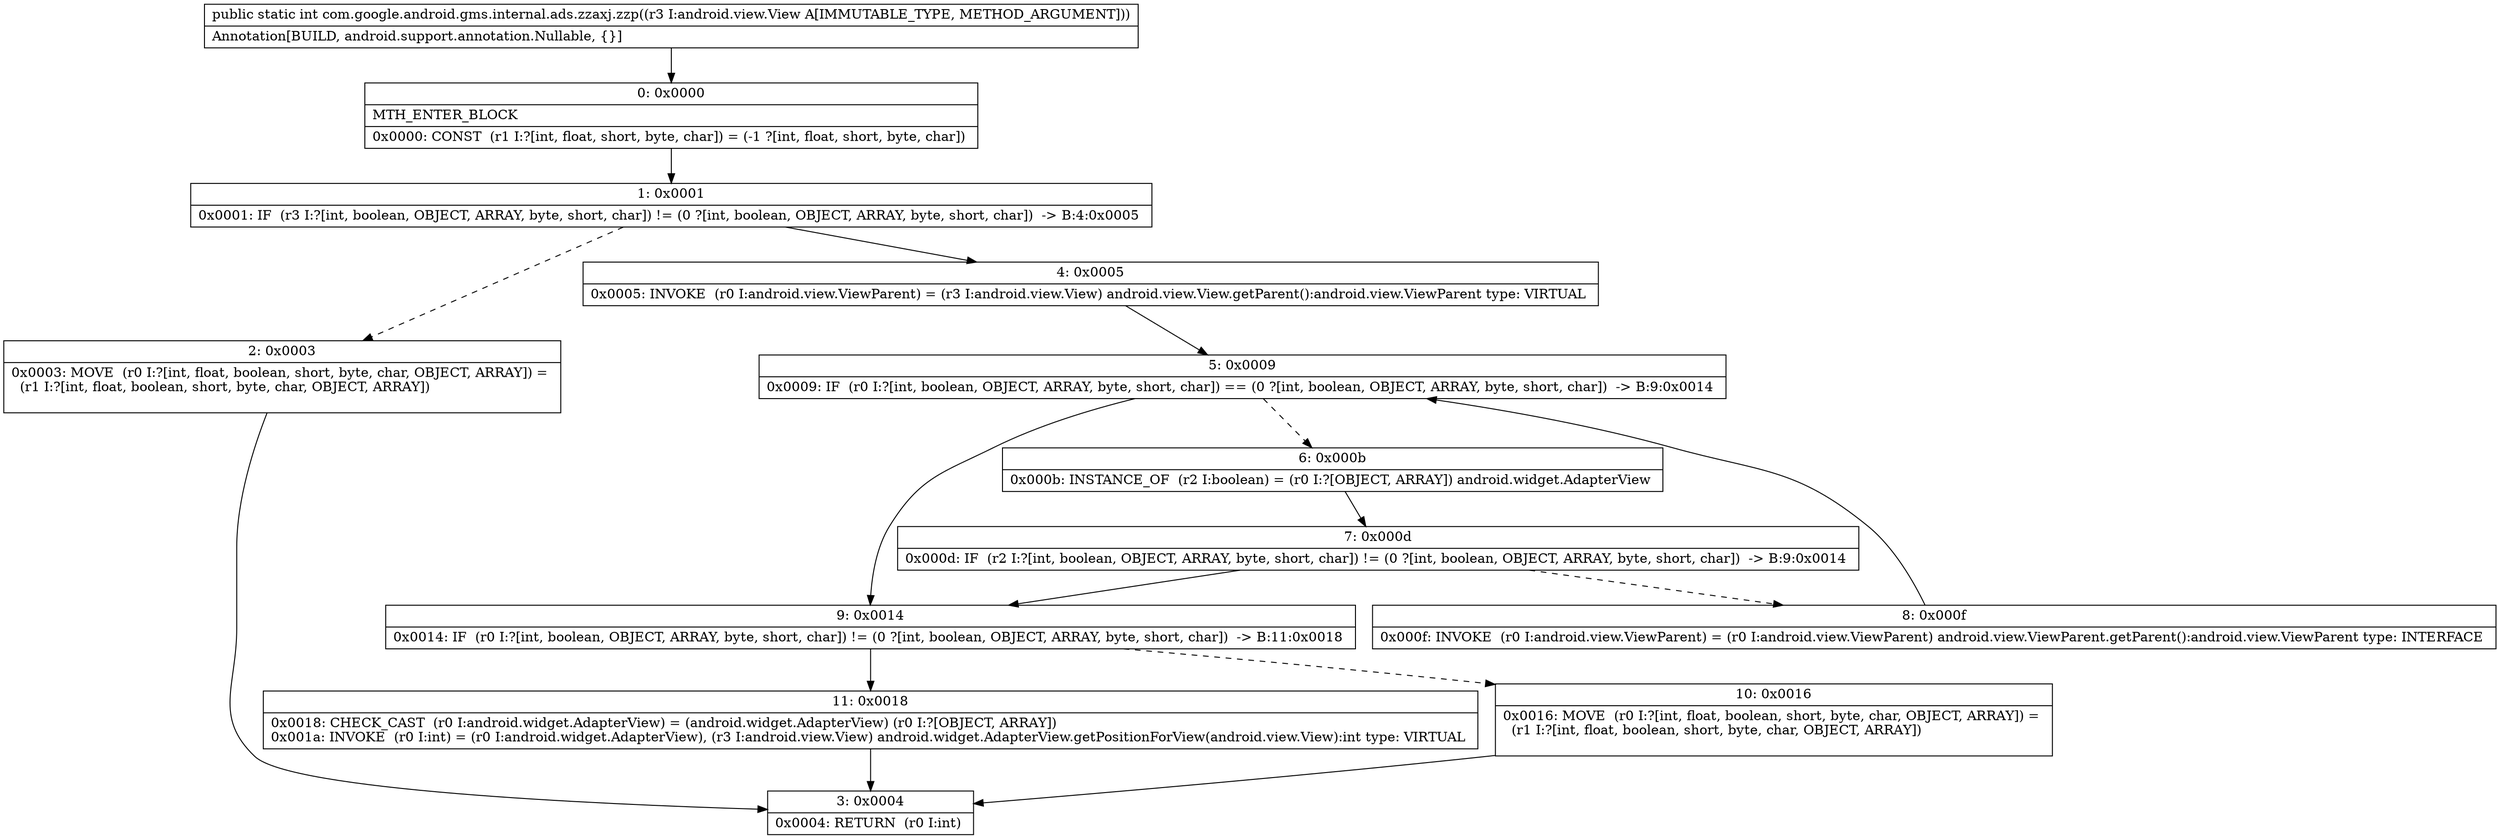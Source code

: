 digraph "CFG forcom.google.android.gms.internal.ads.zzaxj.zzp(Landroid\/view\/View;)I" {
Node_0 [shape=record,label="{0\:\ 0x0000|MTH_ENTER_BLOCK\l|0x0000: CONST  (r1 I:?[int, float, short, byte, char]) = (\-1 ?[int, float, short, byte, char]) \l}"];
Node_1 [shape=record,label="{1\:\ 0x0001|0x0001: IF  (r3 I:?[int, boolean, OBJECT, ARRAY, byte, short, char]) != (0 ?[int, boolean, OBJECT, ARRAY, byte, short, char])  \-\> B:4:0x0005 \l}"];
Node_2 [shape=record,label="{2\:\ 0x0003|0x0003: MOVE  (r0 I:?[int, float, boolean, short, byte, char, OBJECT, ARRAY]) = \l  (r1 I:?[int, float, boolean, short, byte, char, OBJECT, ARRAY])\l \l}"];
Node_3 [shape=record,label="{3\:\ 0x0004|0x0004: RETURN  (r0 I:int) \l}"];
Node_4 [shape=record,label="{4\:\ 0x0005|0x0005: INVOKE  (r0 I:android.view.ViewParent) = (r3 I:android.view.View) android.view.View.getParent():android.view.ViewParent type: VIRTUAL \l}"];
Node_5 [shape=record,label="{5\:\ 0x0009|0x0009: IF  (r0 I:?[int, boolean, OBJECT, ARRAY, byte, short, char]) == (0 ?[int, boolean, OBJECT, ARRAY, byte, short, char])  \-\> B:9:0x0014 \l}"];
Node_6 [shape=record,label="{6\:\ 0x000b|0x000b: INSTANCE_OF  (r2 I:boolean) = (r0 I:?[OBJECT, ARRAY]) android.widget.AdapterView \l}"];
Node_7 [shape=record,label="{7\:\ 0x000d|0x000d: IF  (r2 I:?[int, boolean, OBJECT, ARRAY, byte, short, char]) != (0 ?[int, boolean, OBJECT, ARRAY, byte, short, char])  \-\> B:9:0x0014 \l}"];
Node_8 [shape=record,label="{8\:\ 0x000f|0x000f: INVOKE  (r0 I:android.view.ViewParent) = (r0 I:android.view.ViewParent) android.view.ViewParent.getParent():android.view.ViewParent type: INTERFACE \l}"];
Node_9 [shape=record,label="{9\:\ 0x0014|0x0014: IF  (r0 I:?[int, boolean, OBJECT, ARRAY, byte, short, char]) != (0 ?[int, boolean, OBJECT, ARRAY, byte, short, char])  \-\> B:11:0x0018 \l}"];
Node_10 [shape=record,label="{10\:\ 0x0016|0x0016: MOVE  (r0 I:?[int, float, boolean, short, byte, char, OBJECT, ARRAY]) = \l  (r1 I:?[int, float, boolean, short, byte, char, OBJECT, ARRAY])\l \l}"];
Node_11 [shape=record,label="{11\:\ 0x0018|0x0018: CHECK_CAST  (r0 I:android.widget.AdapterView) = (android.widget.AdapterView) (r0 I:?[OBJECT, ARRAY]) \l0x001a: INVOKE  (r0 I:int) = (r0 I:android.widget.AdapterView), (r3 I:android.view.View) android.widget.AdapterView.getPositionForView(android.view.View):int type: VIRTUAL \l}"];
MethodNode[shape=record,label="{public static int com.google.android.gms.internal.ads.zzaxj.zzp((r3 I:android.view.View A[IMMUTABLE_TYPE, METHOD_ARGUMENT]))  | Annotation[BUILD, android.support.annotation.Nullable, \{\}]\l}"];
MethodNode -> Node_0;
Node_0 -> Node_1;
Node_1 -> Node_2[style=dashed];
Node_1 -> Node_4;
Node_2 -> Node_3;
Node_4 -> Node_5;
Node_5 -> Node_6[style=dashed];
Node_5 -> Node_9;
Node_6 -> Node_7;
Node_7 -> Node_8[style=dashed];
Node_7 -> Node_9;
Node_8 -> Node_5;
Node_9 -> Node_10[style=dashed];
Node_9 -> Node_11;
Node_10 -> Node_3;
Node_11 -> Node_3;
}

